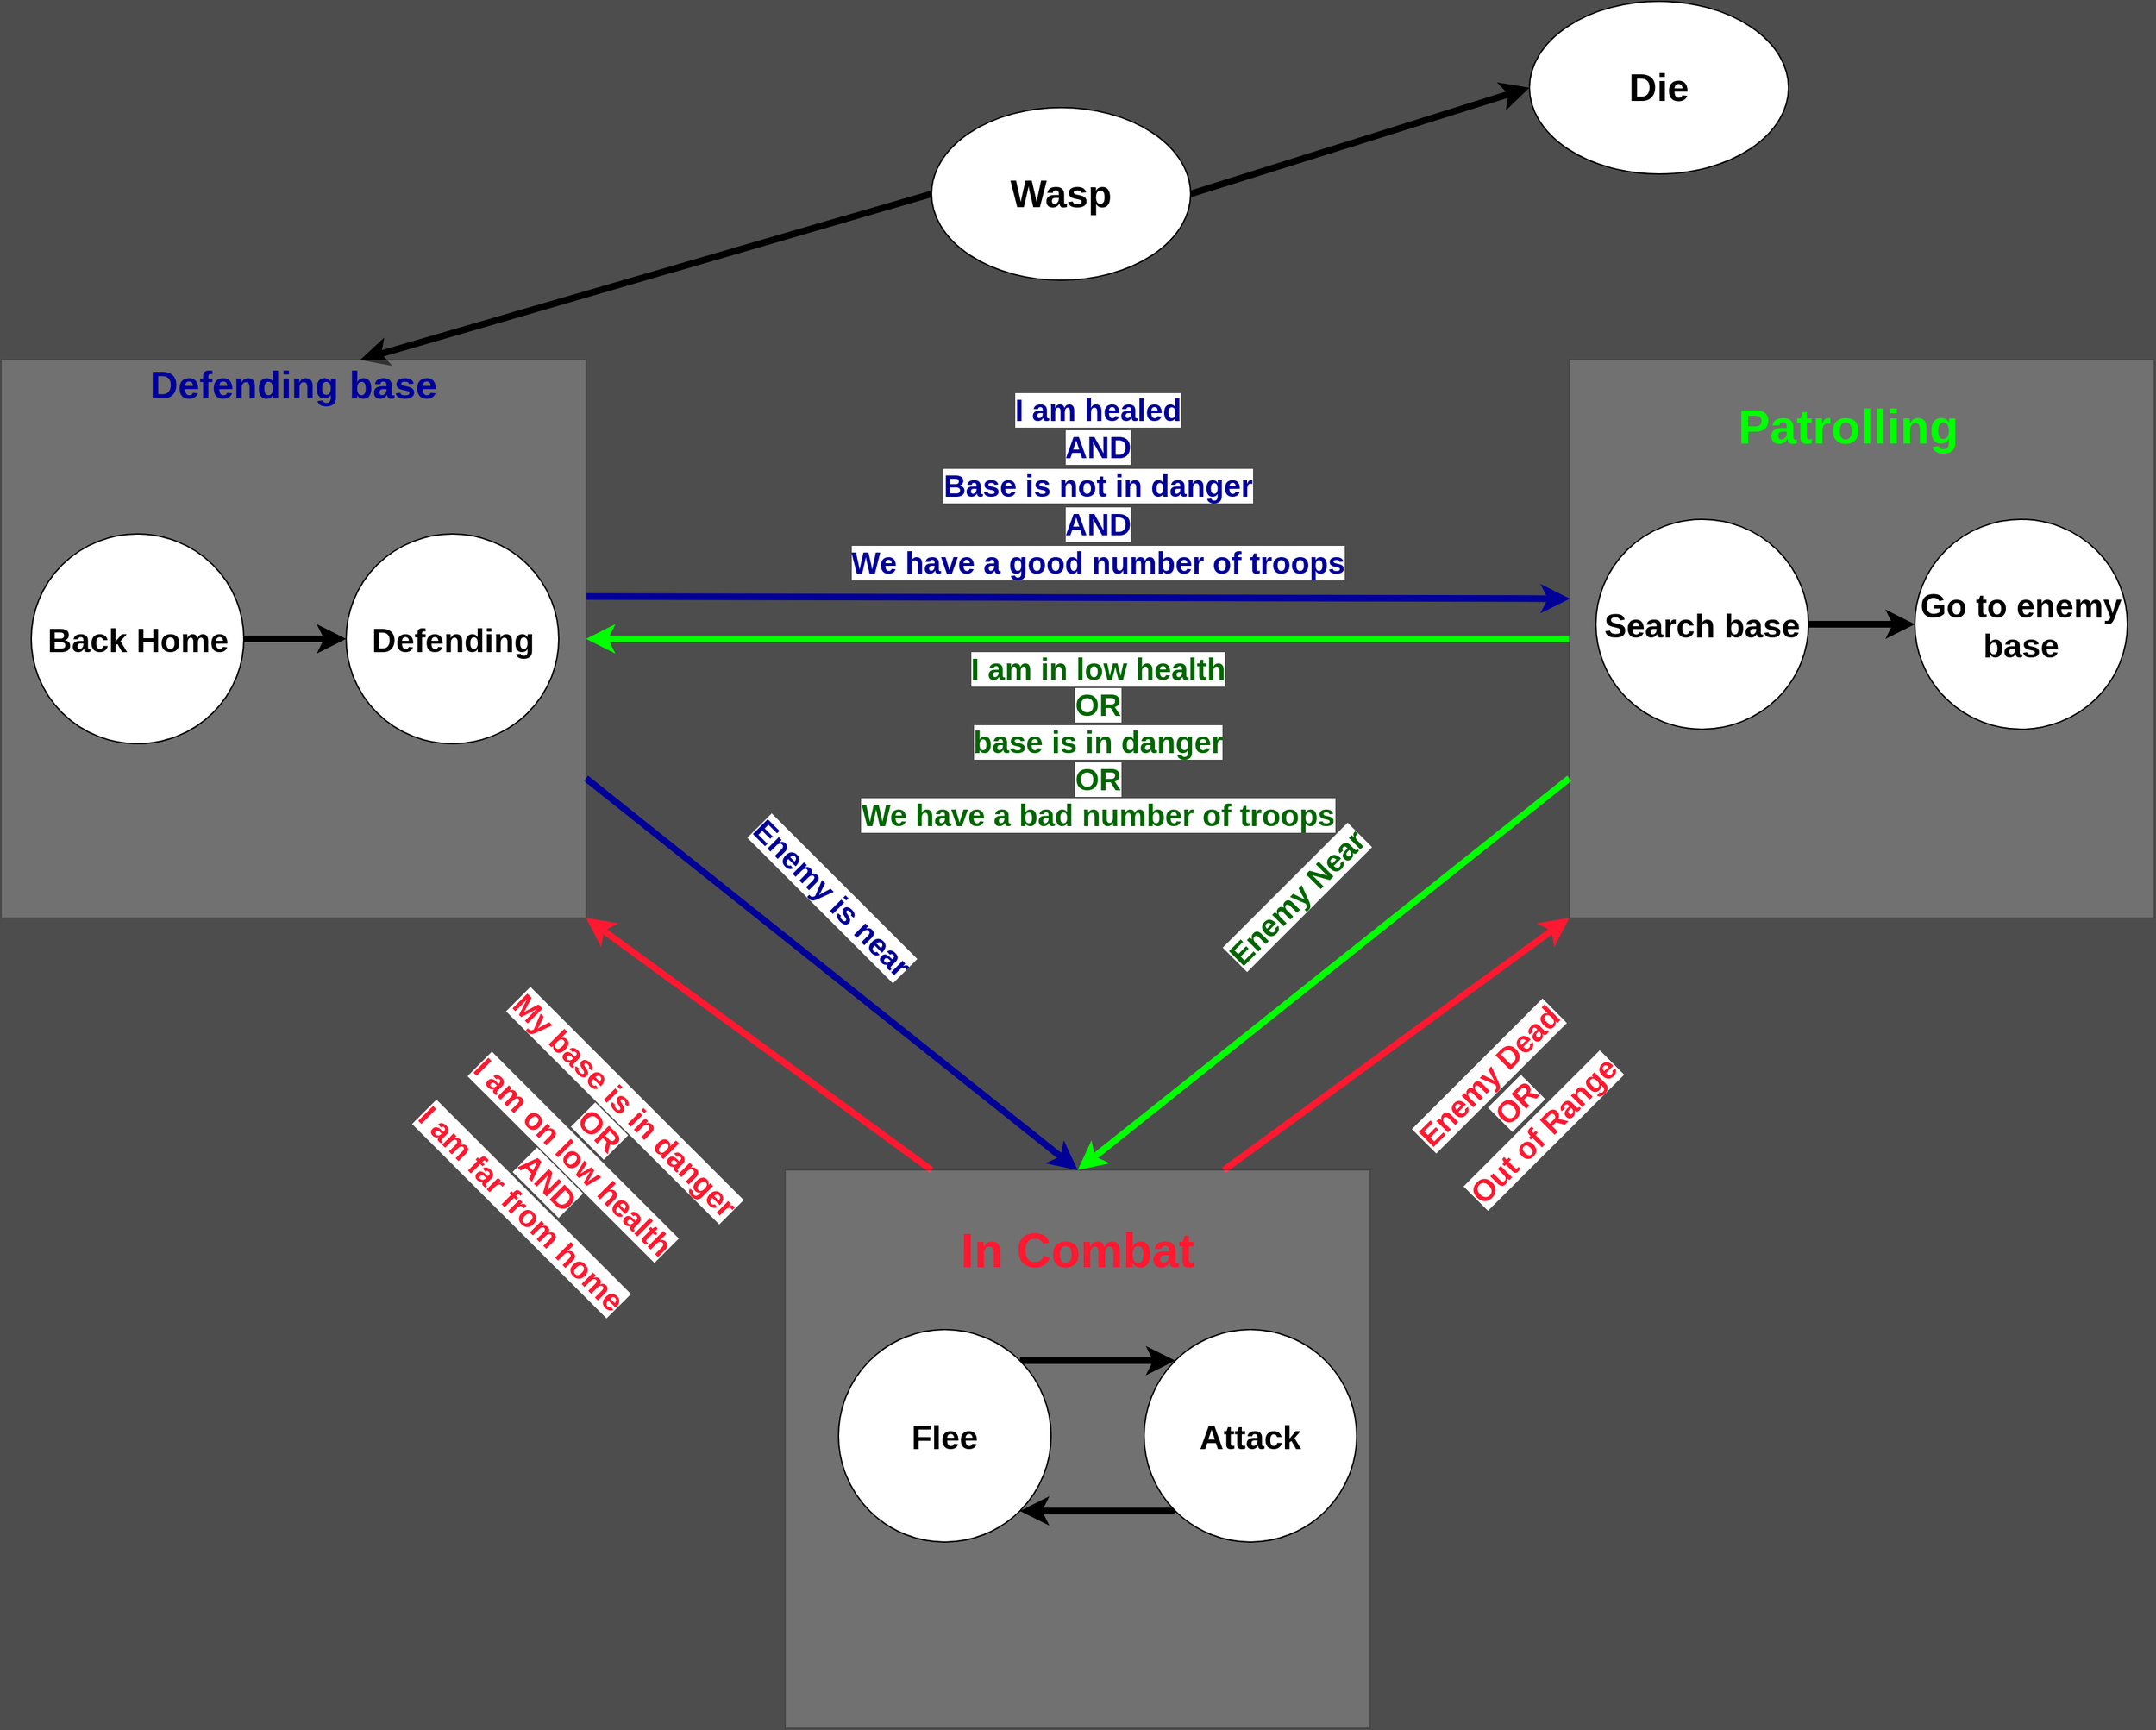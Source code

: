 <mxfile version="14.5.6" type="device"><diagram id="aclPrCi_AGjfuf2ULiEV" name="StateMachine"><mxGraphModel dx="2031" dy="1089" grid="1" gridSize="10" guides="1" tooltips="1" connect="1" arrows="1" fold="1" page="1" pageScale="1" pageWidth="1654" pageHeight="1169" background="#4D4D4D" math="0" shadow="0"><root><mxCell id="0"/><mxCell id="1" parent="0"/><mxCell id="NAgquaSxynf9Wrr1AZSK-1" style="edgeStyle=none;rounded=0;orthogonalLoop=1;jettySize=auto;html=1;exitX=0;exitY=0.5;exitDx=0;exitDy=0;strokeWidth=5;entryX=1;entryY=0.5;entryDx=0;entryDy=0;strokeColor=#00FF00;" edge="1" parent="1" source="NAgquaSxynf9Wrr1AZSK-15" target="NAgquaSxynf9Wrr1AZSK-11"><mxGeometry relative="1" as="geometry"><mxPoint x="540" y="530" as="targetPoint"/><mxPoint x="1030" y="530" as="sourcePoint"/></mxGeometry></mxCell><mxCell id="NAgquaSxynf9Wrr1AZSK-2" style="edgeStyle=none;rounded=0;orthogonalLoop=1;jettySize=auto;html=1;exitX=0;exitY=0.75;exitDx=0;exitDy=0;entryX=0.5;entryY=0;entryDx=0;entryDy=0;strokeWidth=5;strokeColor=#00FF00;" edge="1" parent="1" source="NAgquaSxynf9Wrr1AZSK-15" target="NAgquaSxynf9Wrr1AZSK-22"><mxGeometry relative="1" as="geometry"><mxPoint x="1030" y="635" as="sourcePoint"/><mxPoint x="787.5" y="860" as="targetPoint"/></mxGeometry></mxCell><mxCell id="NAgquaSxynf9Wrr1AZSK-3" style="rounded=0;orthogonalLoop=1;jettySize=auto;html=1;exitX=1;exitY=0.5;exitDx=0;exitDy=0;entryX=0;entryY=0.5;entryDx=0;entryDy=0;strokeWidth=5;" edge="1" parent="1" source="NAgquaSxynf9Wrr1AZSK-5" target="NAgquaSxynf9Wrr1AZSK-6"><mxGeometry relative="1" as="geometry"/></mxCell><mxCell id="NAgquaSxynf9Wrr1AZSK-4" style="edgeStyle=none;rounded=0;orthogonalLoop=1;jettySize=auto;html=1;exitX=0;exitY=0.5;exitDx=0;exitDy=0;entryX=0.5;entryY=0;entryDx=0;entryDy=0;strokeWidth=5;" edge="1" parent="1" source="NAgquaSxynf9Wrr1AZSK-5"><mxGeometry relative="1" as="geometry"><mxPoint x="320" y="320" as="targetPoint"/></mxGeometry></mxCell><mxCell id="NAgquaSxynf9Wrr1AZSK-5" value="&lt;font style=&quot;font-size: 29px&quot;&gt;&lt;b&gt;Wasp&lt;br&gt;&lt;/b&gt;&lt;/font&gt;" style="ellipse;whiteSpace=wrap;html=1;" vertex="1" parent="1"><mxGeometry x="750" y="130" width="195" height="130" as="geometry"/></mxCell><mxCell id="NAgquaSxynf9Wrr1AZSK-6" value="&lt;font style=&quot;font-size: 29px&quot;&gt;&lt;b&gt;Die&lt;br&gt;&lt;/b&gt;&lt;/font&gt;" style="ellipse;whiteSpace=wrap;html=1;" vertex="1" parent="1"><mxGeometry x="1200" y="50" width="195" height="130" as="geometry"/></mxCell><mxCell id="NAgquaSxynf9Wrr1AZSK-7" style="edgeStyle=none;rounded=0;orthogonalLoop=1;jettySize=auto;html=1;exitX=1.001;exitY=0.424;exitDx=0;exitDy=0;strokeWidth=5;exitPerimeter=0;entryX=0.001;entryY=0.428;entryDx=0;entryDy=0;entryPerimeter=0;strokeColor=#000099;" edge="1" parent="1" source="NAgquaSxynf9Wrr1AZSK-11" target="NAgquaSxynf9Wrr1AZSK-15"><mxGeometry relative="1" as="geometry"><mxPoint x="1029.12" y="500.18" as="targetPoint"/><mxPoint x="540" y="499.76" as="sourcePoint"/></mxGeometry></mxCell><mxCell id="NAgquaSxynf9Wrr1AZSK-8" value="&lt;p style=&quot;line-height: 105%&quot;&gt;&lt;/p&gt;&lt;h1&gt;&lt;/h1&gt;&lt;h1&gt;&lt;span style=&quot;font-size: 23px ; background-color: rgb(255 , 255 , 255)&quot;&gt;&lt;font color=&quot;#006600&quot;&gt;Enemy Near&lt;/font&gt;&lt;/span&gt;&lt;/h1&gt;&lt;p&gt;&lt;/p&gt;" style="text;html=1;align=center;verticalAlign=middle;resizable=0;points=[];autosize=1;rotation=-45;shadow=0;" vertex="1" parent="1"><mxGeometry x="950" y="700" width="150" height="50" as="geometry"/></mxCell><mxCell id="NAgquaSxynf9Wrr1AZSK-9" value="&lt;p style=&quot;line-height: 105%&quot;&gt;&lt;/p&gt;&lt;h1&gt;&lt;/h1&gt;&lt;h1&gt;&lt;span style=&quot;font-size: 23px ; background-color: rgb(255 , 255 , 255)&quot;&gt;&lt;font color=&quot;#ff1930&quot;&gt;Enemy Dead&lt;br&gt;OR&lt;br&gt;Out of Range&lt;/font&gt;&lt;/span&gt;&lt;/h1&gt;&lt;p&gt;&lt;/p&gt;" style="text;html=1;align=center;verticalAlign=middle;resizable=0;points=[];autosize=1;rotation=-45;shadow=0;" vertex="1" parent="1"><mxGeometry x="1110" y="840" width="160" height="80" as="geometry"/></mxCell><mxCell id="NAgquaSxynf9Wrr1AZSK-10" style="edgeStyle=none;rounded=0;orthogonalLoop=1;jettySize=auto;html=1;exitX=1;exitY=0.75;exitDx=0;exitDy=0;entryX=0.5;entryY=0;entryDx=0;entryDy=0;strokeWidth=5;strokeColor=#000099;" edge="1" parent="1" source="NAgquaSxynf9Wrr1AZSK-11" target="NAgquaSxynf9Wrr1AZSK-22"><mxGeometry relative="1" as="geometry"/></mxCell><mxCell id="NAgquaSxynf9Wrr1AZSK-11" value="&lt;font style=&quot;font-size: 29px&quot;&gt;&lt;b&gt;&lt;font color=&quot;#000099&quot;&gt;Defending base&lt;br&gt;&lt;/font&gt;&lt;br&gt;&lt;br&gt;&lt;br&gt;&lt;br&gt;&lt;br&gt;&lt;br&gt;&lt;br&gt;&lt;br&gt;&lt;br&gt;&lt;br&gt;&lt;br&gt;&lt;/b&gt;&lt;/font&gt;" style="rounded=0;whiteSpace=wrap;html=1;align=center;opacity=20;" vertex="1" parent="1"><mxGeometry x="50" y="320" width="440" height="420" as="geometry"/></mxCell><mxCell id="NAgquaSxynf9Wrr1AZSK-12" style="edgeStyle=none;rounded=0;orthogonalLoop=1;jettySize=auto;html=1;exitX=1;exitY=0.5;exitDx=0;exitDy=0;entryX=0;entryY=0.5;entryDx=0;entryDy=0;strokeWidth=5;" edge="1" parent="1" source="NAgquaSxynf9Wrr1AZSK-13" target="NAgquaSxynf9Wrr1AZSK-14"><mxGeometry relative="1" as="geometry"/></mxCell><mxCell id="NAgquaSxynf9Wrr1AZSK-13" value="&lt;font style=&quot;font-size: 25px&quot;&gt;&lt;b&gt;Back Home&lt;br&gt;&lt;/b&gt;&lt;/font&gt;" style="ellipse;whiteSpace=wrap;html=1;" vertex="1" parent="1"><mxGeometry x="72.5" y="451" width="160" height="158" as="geometry"/></mxCell><mxCell id="NAgquaSxynf9Wrr1AZSK-14" value="&lt;font style=&quot;font-size: 25px&quot;&gt;&lt;b&gt;Defending&lt;br&gt;&lt;/b&gt;&lt;/font&gt;" style="ellipse;whiteSpace=wrap;html=1;" vertex="1" parent="1"><mxGeometry x="309.5" y="451" width="160" height="158" as="geometry"/></mxCell><mxCell id="NAgquaSxynf9Wrr1AZSK-15" value="&lt;font style=&quot;font-size: 29px&quot;&gt;&lt;b&gt;&lt;br&gt;&lt;/b&gt;&lt;/font&gt;" style="rounded=0;whiteSpace=wrap;html=1;align=center;opacity=20;" vertex="1" parent="1"><mxGeometry x="1230" y="320" width="440" height="420" as="geometry"/></mxCell><mxCell id="NAgquaSxynf9Wrr1AZSK-16" value="&lt;font style=&quot;font-size: 36px&quot;&gt;&lt;b&gt;&lt;font color=&quot;#00ff00&quot;&gt;Patrolling&lt;/font&gt;&lt;br&gt;&lt;/b&gt;&lt;/font&gt;" style="text;html=1;strokeColor=none;fillColor=none;align=center;verticalAlign=middle;whiteSpace=wrap;rounded=0;" vertex="1" parent="1"><mxGeometry x="1420" y="360" width="40" height="20" as="geometry"/></mxCell><mxCell id="NAgquaSxynf9Wrr1AZSK-17" style="edgeStyle=none;rounded=0;orthogonalLoop=1;jettySize=auto;html=1;exitX=1;exitY=0.5;exitDx=0;exitDy=0;entryX=0;entryY=0.5;entryDx=0;entryDy=0;strokeWidth=5;" edge="1" parent="1" source="NAgquaSxynf9Wrr1AZSK-18" target="NAgquaSxynf9Wrr1AZSK-19"><mxGeometry relative="1" as="geometry"/></mxCell><mxCell id="NAgquaSxynf9Wrr1AZSK-18" value="&lt;font style=&quot;font-size: 25px&quot;&gt;&lt;b&gt;Search base&lt;br&gt;&lt;/b&gt;&lt;/font&gt;" style="ellipse;whiteSpace=wrap;html=1;" vertex="1" parent="1"><mxGeometry x="1250" y="440" width="160" height="158" as="geometry"/></mxCell><mxCell id="NAgquaSxynf9Wrr1AZSK-19" value="&lt;font style=&quot;font-size: 25px&quot;&gt;&lt;b&gt;Go to enemy base&lt;br&gt;&lt;/b&gt;&lt;/font&gt;" style="ellipse;whiteSpace=wrap;html=1;" vertex="1" parent="1"><mxGeometry x="1490" y="440" width="160" height="158" as="geometry"/></mxCell><mxCell id="NAgquaSxynf9Wrr1AZSK-20" style="edgeStyle=none;rounded=0;orthogonalLoop=1;jettySize=auto;html=1;exitX=0.75;exitY=0;exitDx=0;exitDy=0;entryX=0;entryY=1;entryDx=0;entryDy=0;strokeWidth=5;strokeColor=#FF1930;" edge="1" parent="1" source="NAgquaSxynf9Wrr1AZSK-22" target="NAgquaSxynf9Wrr1AZSK-15"><mxGeometry relative="1" as="geometry"/></mxCell><mxCell id="NAgquaSxynf9Wrr1AZSK-21" style="edgeStyle=none;rounded=0;orthogonalLoop=1;jettySize=auto;html=1;exitX=0.25;exitY=0;exitDx=0;exitDy=0;entryX=1;entryY=1;entryDx=0;entryDy=0;strokeWidth=5;strokeColor=#FF1930;" edge="1" parent="1" source="NAgquaSxynf9Wrr1AZSK-22" target="NAgquaSxynf9Wrr1AZSK-11"><mxGeometry relative="1" as="geometry"/></mxCell><mxCell id="NAgquaSxynf9Wrr1AZSK-22" value="&lt;font style=&quot;font-size: 29px&quot;&gt;&lt;b&gt;&lt;br&gt;&lt;/b&gt;&lt;/font&gt;" style="rounded=0;whiteSpace=wrap;html=1;align=center;opacity=20;" vertex="1" parent="1"><mxGeometry x="640" y="930" width="440" height="420" as="geometry"/></mxCell><mxCell id="NAgquaSxynf9Wrr1AZSK-23" value="&lt;font style=&quot;font-size: 36px&quot; color=&quot;#ff1930&quot;&gt;&lt;b&gt;In Combat&lt;/b&gt;&lt;/font&gt;" style="text;html=1;strokeColor=none;fillColor=none;align=center;verticalAlign=middle;whiteSpace=wrap;rounded=0;" vertex="1" parent="1"><mxGeometry x="740" y="980" width="240" height="20" as="geometry"/></mxCell><mxCell id="NAgquaSxynf9Wrr1AZSK-24" style="edgeStyle=none;rounded=0;orthogonalLoop=1;jettySize=auto;html=1;exitX=1;exitY=0;exitDx=0;exitDy=0;entryX=0;entryY=0;entryDx=0;entryDy=0;strokeColor=#000000;strokeWidth=5;" edge="1" parent="1" source="NAgquaSxynf9Wrr1AZSK-25" target="NAgquaSxynf9Wrr1AZSK-27"><mxGeometry relative="1" as="geometry"/></mxCell><mxCell id="NAgquaSxynf9Wrr1AZSK-25" value="&lt;font style=&quot;font-size: 25px&quot;&gt;&lt;b&gt;Flee&lt;br&gt;&lt;/b&gt;&lt;/font&gt;" style="ellipse;whiteSpace=wrap;html=1;" vertex="1" parent="1"><mxGeometry x="680" y="1050" width="160" height="160" as="geometry"/></mxCell><mxCell id="NAgquaSxynf9Wrr1AZSK-26" style="edgeStyle=none;rounded=0;orthogonalLoop=1;jettySize=auto;html=1;exitX=0;exitY=1;exitDx=0;exitDy=0;entryX=1;entryY=1;entryDx=0;entryDy=0;strokeColor=#000000;strokeWidth=5;" edge="1" parent="1" source="NAgquaSxynf9Wrr1AZSK-27" target="NAgquaSxynf9Wrr1AZSK-25"><mxGeometry relative="1" as="geometry"/></mxCell><mxCell id="NAgquaSxynf9Wrr1AZSK-27" value="&lt;font style=&quot;font-size: 25px&quot;&gt;&lt;b&gt;Attack&lt;br&gt;&lt;/b&gt;&lt;/font&gt;" style="ellipse;whiteSpace=wrap;html=1;" vertex="1" parent="1"><mxGeometry x="910" y="1050" width="160" height="160" as="geometry"/></mxCell><mxCell id="NAgquaSxynf9Wrr1AZSK-28" value="&lt;p style=&quot;line-height: 105%&quot;&gt;&lt;/p&gt;&lt;h1&gt;&lt;/h1&gt;&lt;h1&gt;&lt;span style=&quot;font-size: 23px ; background-color: rgb(255 , 255 , 255)&quot;&gt;&lt;font color=&quot;#000099&quot;&gt;I am healed&lt;br&gt;AND&lt;br&gt;Base is not in danger&lt;br&gt;AND&lt;br&gt;We have a good number of troops&lt;/font&gt;&lt;/span&gt;&lt;/h1&gt;&lt;p&gt;&lt;/p&gt;" style="text;html=1;align=center;verticalAlign=middle;resizable=0;points=[];autosize=1;rotation=0;shadow=0;" vertex="1" parent="1"><mxGeometry x="680" y="360" width="390" height="110" as="geometry"/></mxCell><mxCell id="NAgquaSxynf9Wrr1AZSK-29" value="&lt;p style=&quot;line-height: 120%&quot;&gt;&lt;/p&gt;&lt;h1&gt;&lt;/h1&gt;&lt;h1 style=&quot;font-size: 23px&quot;&gt;&lt;font color=&quot;#006600&quot; style=&quot;font-size: 23px ; background-color: rgb(255 , 255 , 255)&quot;&gt;I am in low health&lt;br&gt;&lt;/font&gt;&lt;font color=&quot;#006600&quot; style=&quot;background-color: rgb(255 , 255 , 255)&quot;&gt;OR&lt;/font&gt;&lt;span style=&quot;background-color: rgb(248 , 249 , 250)&quot;&gt;&lt;br&gt;&lt;/span&gt;&lt;b style=&quot;color: rgb(0 , 102 , 0) ; background-color: rgb(255 , 255 , 255)&quot;&gt;base is in danger&lt;br&gt;OR&lt;br&gt;We have a bad number of troops&lt;/b&gt;&lt;/h1&gt;&lt;p&gt;&lt;/p&gt;" style="text;html=1;align=center;verticalAlign=middle;resizable=0;points=[];autosize=1;rotation=0;shadow=0;" vertex="1" parent="1"><mxGeometry x="690" y="553" width="370" height="110" as="geometry"/></mxCell><mxCell id="NAgquaSxynf9Wrr1AZSK-30" value="&lt;p style=&quot;line-height: 105%&quot;&gt;&lt;/p&gt;&lt;h1&gt;&lt;/h1&gt;&lt;h1&gt;&lt;font color=&quot;#000099&quot;&gt;&lt;span style=&quot;font-size: 23px ; background-color: rgb(255 , 255 , 255)&quot;&gt;Enemy is near&lt;/span&gt;&lt;/font&gt;&lt;/h1&gt;&lt;p&gt;&lt;/p&gt;" style="text;html=1;align=center;verticalAlign=middle;resizable=0;points=[];autosize=1;rotation=45;shadow=0;" vertex="1" parent="1"><mxGeometry x="590" y="700" width="170" height="50" as="geometry"/></mxCell><mxCell id="NAgquaSxynf9Wrr1AZSK-31" value="&lt;font style=&quot;font-size: 23px&quot; color=&quot;#ff1930&quot;&gt;&lt;b style=&quot;background-color: rgb(255 , 255 , 255)&quot;&gt;My base is in danger&lt;br&gt;OR&lt;br&gt;I am on low health&lt;br&gt;AND&lt;br&gt;I am far from home&lt;br&gt;&lt;/b&gt;&lt;/font&gt;" style="text;html=1;align=center;verticalAlign=middle;resizable=0;points=[];autosize=1;rotation=45;" vertex="1" parent="1"><mxGeometry x="360" y="870" width="240" height="100" as="geometry"/></mxCell></root></mxGraphModel></diagram></mxfile>